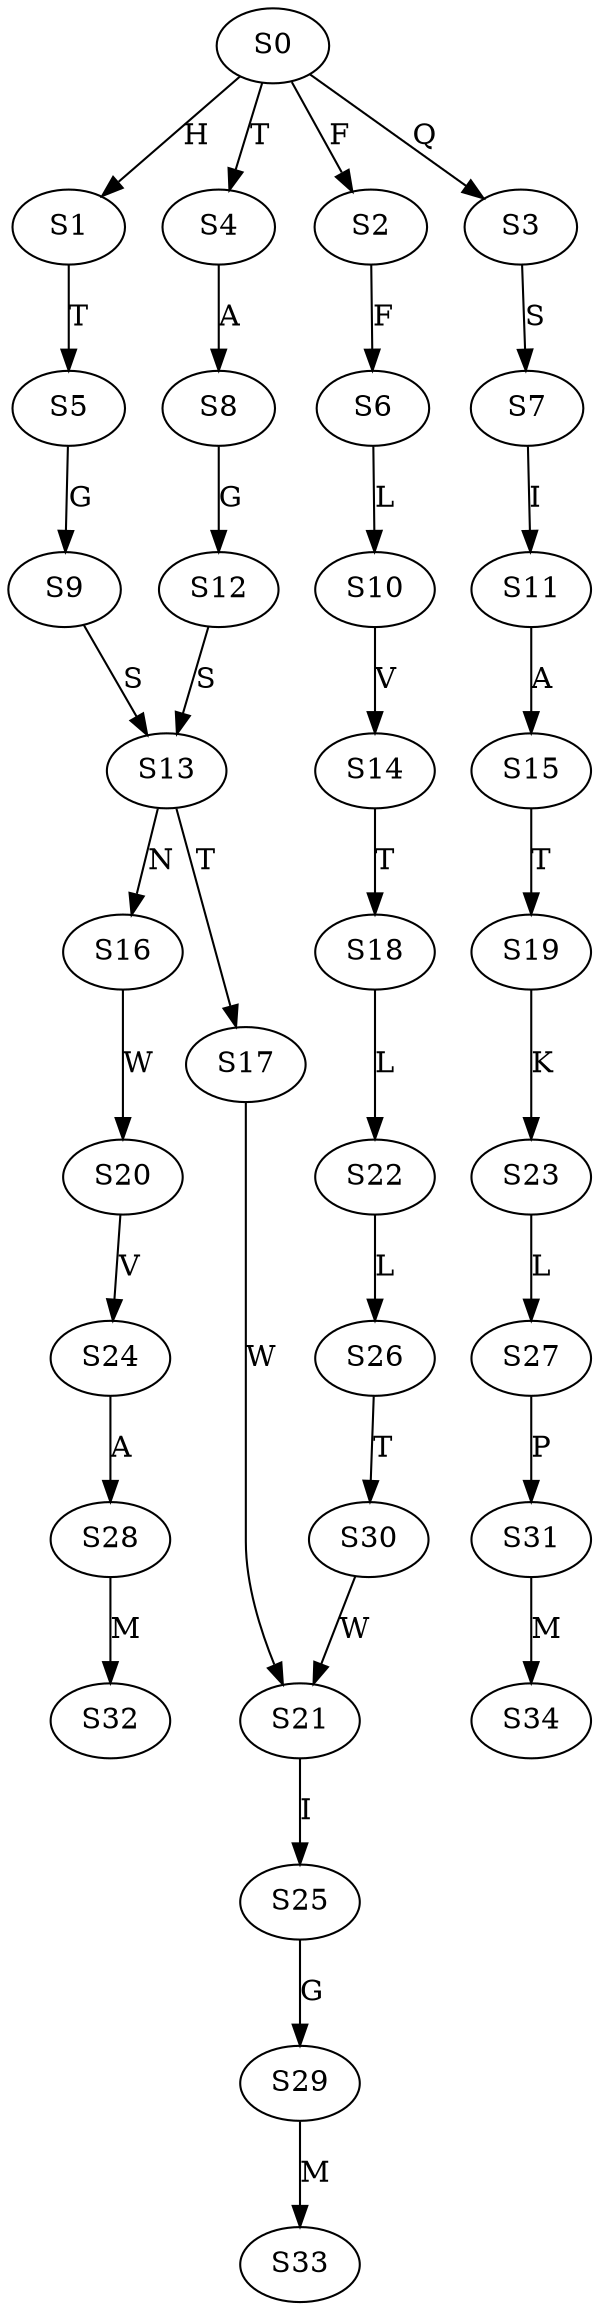 strict digraph  {
	S0 -> S1 [ label = H ];
	S0 -> S2 [ label = F ];
	S0 -> S3 [ label = Q ];
	S0 -> S4 [ label = T ];
	S1 -> S5 [ label = T ];
	S2 -> S6 [ label = F ];
	S3 -> S7 [ label = S ];
	S4 -> S8 [ label = A ];
	S5 -> S9 [ label = G ];
	S6 -> S10 [ label = L ];
	S7 -> S11 [ label = I ];
	S8 -> S12 [ label = G ];
	S9 -> S13 [ label = S ];
	S10 -> S14 [ label = V ];
	S11 -> S15 [ label = A ];
	S12 -> S13 [ label = S ];
	S13 -> S16 [ label = N ];
	S13 -> S17 [ label = T ];
	S14 -> S18 [ label = T ];
	S15 -> S19 [ label = T ];
	S16 -> S20 [ label = W ];
	S17 -> S21 [ label = W ];
	S18 -> S22 [ label = L ];
	S19 -> S23 [ label = K ];
	S20 -> S24 [ label = V ];
	S21 -> S25 [ label = I ];
	S22 -> S26 [ label = L ];
	S23 -> S27 [ label = L ];
	S24 -> S28 [ label = A ];
	S25 -> S29 [ label = G ];
	S26 -> S30 [ label = T ];
	S27 -> S31 [ label = P ];
	S28 -> S32 [ label = M ];
	S29 -> S33 [ label = M ];
	S30 -> S21 [ label = W ];
	S31 -> S34 [ label = M ];
}
